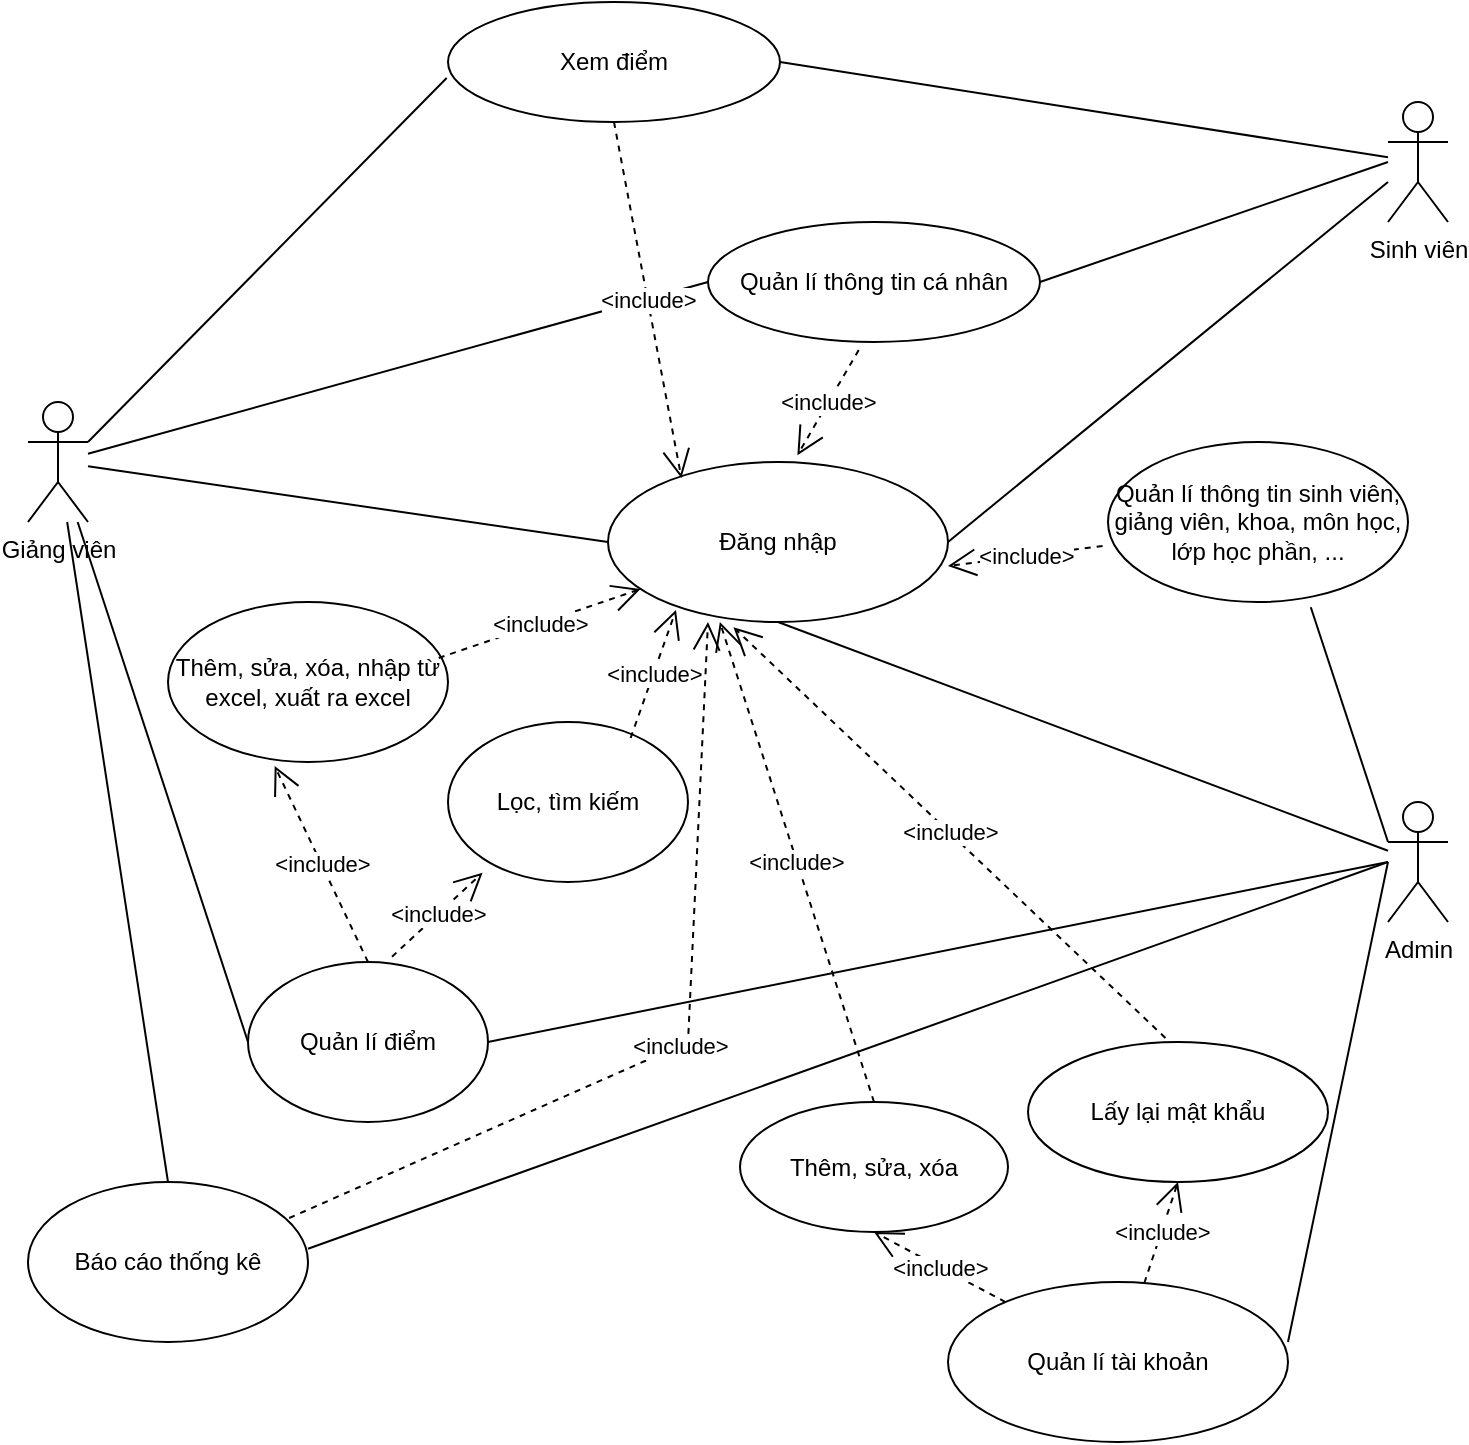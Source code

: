 <mxfile version="24.3.1" type="device">
  <diagram name="Trang-1" id="cWSqV1vZ6C-E1ESMk3x9">
    <mxGraphModel dx="794" dy="412" grid="1" gridSize="10" guides="1" tooltips="1" connect="1" arrows="1" fold="1" page="1" pageScale="1" pageWidth="827" pageHeight="1169" math="0" shadow="0">
      <root>
        <mxCell id="0" />
        <mxCell id="1" parent="0" />
        <mxCell id="8clmqegmWN9Waha5ezIj-1" value="Xem điểm" style="ellipse;whiteSpace=wrap;html=1;" parent="1" vertex="1">
          <mxGeometry x="260" y="20" width="166" height="60" as="geometry" />
        </mxCell>
        <mxCell id="8clmqegmWN9Waha5ezIj-2" value="Sinh viên" style="shape=umlActor;verticalLabelPosition=bottom;verticalAlign=top;html=1;outlineConnect=0;" parent="1" vertex="1">
          <mxGeometry x="730" y="70" width="30" height="60" as="geometry" />
        </mxCell>
        <mxCell id="8clmqegmWN9Waha5ezIj-3" value="Admin" style="shape=umlActor;verticalLabelPosition=bottom;verticalAlign=top;html=1;outlineConnect=0;" parent="1" vertex="1">
          <mxGeometry x="730" y="420" width="30" height="60" as="geometry" />
        </mxCell>
        <mxCell id="8clmqegmWN9Waha5ezIj-8" value="Giảng viên" style="shape=umlActor;verticalLabelPosition=bottom;verticalAlign=top;html=1;outlineConnect=0;" parent="1" vertex="1">
          <mxGeometry x="50" y="220" width="30" height="60" as="geometry" />
        </mxCell>
        <mxCell id="8clmqegmWN9Waha5ezIj-9" value="Quản lí thông tin cá nhân" style="ellipse;whiteSpace=wrap;html=1;" parent="1" vertex="1">
          <mxGeometry x="390" y="130" width="166" height="60" as="geometry" />
        </mxCell>
        <mxCell id="8clmqegmWN9Waha5ezIj-12" value="" style="endArrow=none;html=1;rounded=0;entryX=1;entryY=0.5;entryDx=0;entryDy=0;" parent="1" source="8clmqegmWN9Waha5ezIj-2" target="8clmqegmWN9Waha5ezIj-1" edge="1">
          <mxGeometry width="50" height="50" relative="1" as="geometry">
            <mxPoint x="380" y="240" as="sourcePoint" />
            <mxPoint x="430" y="190" as="targetPoint" />
          </mxGeometry>
        </mxCell>
        <mxCell id="8clmqegmWN9Waha5ezIj-13" value="" style="endArrow=none;html=1;rounded=0;entryX=1;entryY=0.5;entryDx=0;entryDy=0;" parent="1" target="8clmqegmWN9Waha5ezIj-9" edge="1">
          <mxGeometry width="50" height="50" relative="1" as="geometry">
            <mxPoint x="730" y="100" as="sourcePoint" />
            <mxPoint x="430" y="190" as="targetPoint" />
          </mxGeometry>
        </mxCell>
        <mxCell id="8clmqegmWN9Waha5ezIj-14" value="" style="endArrow=none;html=1;rounded=0;entryX=0;entryY=0.5;entryDx=0;entryDy=0;" parent="1" source="8clmqegmWN9Waha5ezIj-8" target="8clmqegmWN9Waha5ezIj-9" edge="1">
          <mxGeometry width="50" height="50" relative="1" as="geometry">
            <mxPoint x="380" y="240" as="sourcePoint" />
            <mxPoint x="430" y="190" as="targetPoint" />
          </mxGeometry>
        </mxCell>
        <mxCell id="8clmqegmWN9Waha5ezIj-15" value="" style="endArrow=none;html=1;rounded=0;entryX=-0.004;entryY=0.633;entryDx=0;entryDy=0;entryPerimeter=0;" parent="1" target="8clmqegmWN9Waha5ezIj-1" edge="1">
          <mxGeometry width="50" height="50" relative="1" as="geometry">
            <mxPoint x="80" y="240" as="sourcePoint" />
            <mxPoint x="430" y="190" as="targetPoint" />
          </mxGeometry>
        </mxCell>
        <mxCell id="8clmqegmWN9Waha5ezIj-16" value="Đăng nhập" style="ellipse;whiteSpace=wrap;html=1;" parent="1" vertex="1">
          <mxGeometry x="340" y="250" width="170" height="80" as="geometry" />
        </mxCell>
        <mxCell id="8clmqegmWN9Waha5ezIj-17" value="&amp;lt;include&amp;gt;" style="endArrow=open;endSize=12;dashed=1;html=1;rounded=0;exitX=0.5;exitY=1;exitDx=0;exitDy=0;entryX=0.216;entryY=0.1;entryDx=0;entryDy=0;entryPerimeter=0;" parent="1" source="8clmqegmWN9Waha5ezIj-1" target="8clmqegmWN9Waha5ezIj-16" edge="1">
          <mxGeometry width="160" relative="1" as="geometry">
            <mxPoint x="330" y="210" as="sourcePoint" />
            <mxPoint x="490" y="210" as="targetPoint" />
            <Array as="points" />
          </mxGeometry>
        </mxCell>
        <mxCell id="8clmqegmWN9Waha5ezIj-18" value="&amp;lt;include&amp;gt;" style="endArrow=open;endSize=12;dashed=1;html=1;rounded=0;entryX=0.557;entryY=-0.042;entryDx=0;entryDy=0;entryPerimeter=0;exitX=0.454;exitY=1.067;exitDx=0;exitDy=0;exitPerimeter=0;" parent="1" source="8clmqegmWN9Waha5ezIj-9" target="8clmqegmWN9Waha5ezIj-16" edge="1">
          <mxGeometry width="160" relative="1" as="geometry">
            <mxPoint x="502.102" y="190.0" as="sourcePoint" />
            <mxPoint x="414.0" y="342.66" as="targetPoint" />
          </mxGeometry>
        </mxCell>
        <mxCell id="8clmqegmWN9Waha5ezIj-19" value="" style="endArrow=none;html=1;rounded=0;entryX=0;entryY=0.5;entryDx=0;entryDy=0;" parent="1" source="8clmqegmWN9Waha5ezIj-8" target="8clmqegmWN9Waha5ezIj-16" edge="1">
          <mxGeometry width="50" height="50" relative="1" as="geometry">
            <mxPoint x="380" y="240" as="sourcePoint" />
            <mxPoint x="330" y="370" as="targetPoint" />
          </mxGeometry>
        </mxCell>
        <mxCell id="8clmqegmWN9Waha5ezIj-21" value="" style="endArrow=none;html=1;rounded=0;exitX=1;exitY=0.5;exitDx=0;exitDy=0;" parent="1" source="8clmqegmWN9Waha5ezIj-16" edge="1">
          <mxGeometry width="50" height="50" relative="1" as="geometry">
            <mxPoint x="380" y="340" as="sourcePoint" />
            <mxPoint x="730" y="110" as="targetPoint" />
          </mxGeometry>
        </mxCell>
        <mxCell id="8clmqegmWN9Waha5ezIj-22" value="" style="endArrow=none;html=1;rounded=0;entryX=0.5;entryY=1;entryDx=0;entryDy=0;" parent="1" source="8clmqegmWN9Waha5ezIj-3" target="8clmqegmWN9Waha5ezIj-16" edge="1">
          <mxGeometry width="50" height="50" relative="1" as="geometry">
            <mxPoint x="380" y="440" as="sourcePoint" />
            <mxPoint x="430" y="390" as="targetPoint" />
          </mxGeometry>
        </mxCell>
        <mxCell id="8clmqegmWN9Waha5ezIj-24" value="Quản lí tài khoản" style="ellipse;whiteSpace=wrap;html=1;" parent="1" vertex="1">
          <mxGeometry x="510" y="660" width="170" height="80" as="geometry" />
        </mxCell>
        <mxCell id="8clmqegmWN9Waha5ezIj-25" value="" style="endArrow=none;html=1;rounded=0;exitX=1;exitY=0.375;exitDx=0;exitDy=0;exitPerimeter=0;" parent="1" source="8clmqegmWN9Waha5ezIj-24" edge="1">
          <mxGeometry width="50" height="50" relative="1" as="geometry">
            <mxPoint x="380" y="540" as="sourcePoint" />
            <mxPoint x="730" y="450" as="targetPoint" />
          </mxGeometry>
        </mxCell>
        <mxCell id="8clmqegmWN9Waha5ezIj-26" value="Thêm, sửa, xóa" style="ellipse;whiteSpace=wrap;html=1;" parent="1" vertex="1">
          <mxGeometry x="406" y="570" width="134" height="65" as="geometry" />
        </mxCell>
        <mxCell id="8clmqegmWN9Waha5ezIj-27" value="Lấy lại mật khẩu" style="ellipse;whiteSpace=wrap;html=1;" parent="1" vertex="1">
          <mxGeometry x="550" y="540" width="150" height="70" as="geometry" />
        </mxCell>
        <mxCell id="8clmqegmWN9Waha5ezIj-28" value="&amp;lt;include&amp;gt;" style="endArrow=open;endSize=12;dashed=1;html=1;rounded=0;entryX=0.5;entryY=1;entryDx=0;entryDy=0;" parent="1" source="8clmqegmWN9Waha5ezIj-24" target="8clmqegmWN9Waha5ezIj-27" edge="1">
          <mxGeometry width="160" relative="1" as="geometry">
            <mxPoint x="330" y="510" as="sourcePoint" />
            <mxPoint x="490" y="510" as="targetPoint" />
          </mxGeometry>
        </mxCell>
        <mxCell id="8clmqegmWN9Waha5ezIj-30" value="&amp;lt;include&amp;gt;" style="endArrow=open;endSize=12;dashed=1;html=1;rounded=0;entryX=0.5;entryY=1;entryDx=0;entryDy=0;" parent="1" source="8clmqegmWN9Waha5ezIj-24" target="8clmqegmWN9Waha5ezIj-26" edge="1">
          <mxGeometry width="160" relative="1" as="geometry">
            <mxPoint x="330" y="510" as="sourcePoint" />
            <mxPoint x="490" y="510" as="targetPoint" />
          </mxGeometry>
        </mxCell>
        <mxCell id="8clmqegmWN9Waha5ezIj-31" value="&amp;lt;include&amp;gt;" style="endArrow=open;endSize=12;dashed=1;html=1;rounded=0;exitX=0.5;exitY=0;exitDx=0;exitDy=0;entryX=0.329;entryY=1;entryDx=0;entryDy=0;entryPerimeter=0;" parent="1" source="8clmqegmWN9Waha5ezIj-26" target="8clmqegmWN9Waha5ezIj-16" edge="1">
          <mxGeometry width="160" relative="1" as="geometry">
            <mxPoint x="330" y="510" as="sourcePoint" />
            <mxPoint x="490" y="510" as="targetPoint" />
          </mxGeometry>
        </mxCell>
        <mxCell id="8clmqegmWN9Waha5ezIj-32" value="&amp;lt;include&amp;gt;" style="endArrow=open;endSize=12;dashed=1;html=1;rounded=0;exitX=0.458;exitY=-0.029;exitDx=0;exitDy=0;exitPerimeter=0;entryX=0.369;entryY=1.033;entryDx=0;entryDy=0;entryPerimeter=0;" parent="1" source="8clmqegmWN9Waha5ezIj-27" target="8clmqegmWN9Waha5ezIj-16" edge="1">
          <mxGeometry width="160" relative="1" as="geometry">
            <mxPoint x="330" y="510" as="sourcePoint" />
            <mxPoint x="490" y="510" as="targetPoint" />
          </mxGeometry>
        </mxCell>
        <mxCell id="8clmqegmWN9Waha5ezIj-33" value="Quản lí điểm" style="ellipse;whiteSpace=wrap;html=1;" parent="1" vertex="1">
          <mxGeometry x="160" y="500" width="120" height="80" as="geometry" />
        </mxCell>
        <mxCell id="8clmqegmWN9Waha5ezIj-34" value="" style="endArrow=none;html=1;rounded=0;exitX=1;exitY=0.5;exitDx=0;exitDy=0;" parent="1" source="8clmqegmWN9Waha5ezIj-33" edge="1">
          <mxGeometry width="50" height="50" relative="1" as="geometry">
            <mxPoint x="380" y="440" as="sourcePoint" />
            <mxPoint x="730" y="450" as="targetPoint" />
          </mxGeometry>
        </mxCell>
        <mxCell id="8clmqegmWN9Waha5ezIj-35" value="" style="endArrow=none;html=1;rounded=0;exitX=0;exitY=0.5;exitDx=0;exitDy=0;" parent="1" source="8clmqegmWN9Waha5ezIj-33" target="8clmqegmWN9Waha5ezIj-8" edge="1">
          <mxGeometry width="50" height="50" relative="1" as="geometry">
            <mxPoint x="380" y="440" as="sourcePoint" />
            <mxPoint x="430" y="390" as="targetPoint" />
          </mxGeometry>
        </mxCell>
        <mxCell id="8clmqegmWN9Waha5ezIj-36" value="Thêm, sửa, xóa, nhập từ excel, xuất ra excel" style="ellipse;whiteSpace=wrap;html=1;" parent="1" vertex="1">
          <mxGeometry x="120" y="320" width="140" height="80" as="geometry" />
        </mxCell>
        <mxCell id="8clmqegmWN9Waha5ezIj-37" value="Lọc, tìm kiếm" style="ellipse;whiteSpace=wrap;html=1;" parent="1" vertex="1">
          <mxGeometry x="260" y="380" width="120" height="80" as="geometry" />
        </mxCell>
        <mxCell id="8clmqegmWN9Waha5ezIj-39" value="&amp;lt;include&amp;gt;" style="endArrow=open;endSize=12;dashed=1;html=1;rounded=0;exitX=0.6;exitY=-0.033;exitDx=0;exitDy=0;exitPerimeter=0;entryX=0.144;entryY=0.942;entryDx=0;entryDy=0;entryPerimeter=0;" parent="1" source="8clmqegmWN9Waha5ezIj-33" target="8clmqegmWN9Waha5ezIj-37" edge="1">
          <mxGeometry width="160" relative="1" as="geometry">
            <mxPoint x="330" y="410" as="sourcePoint" />
            <mxPoint x="490" y="410" as="targetPoint" />
          </mxGeometry>
        </mxCell>
        <mxCell id="8clmqegmWN9Waha5ezIj-40" value="&amp;lt;include&amp;gt;" style="endArrow=open;endSize=12;dashed=1;html=1;rounded=0;exitX=0.5;exitY=0;exitDx=0;exitDy=0;entryX=0.381;entryY=1.025;entryDx=0;entryDy=0;entryPerimeter=0;" parent="1" source="8clmqegmWN9Waha5ezIj-33" target="8clmqegmWN9Waha5ezIj-36" edge="1">
          <mxGeometry width="160" relative="1" as="geometry">
            <mxPoint x="330" y="410" as="sourcePoint" />
            <mxPoint x="490" y="410" as="targetPoint" />
          </mxGeometry>
        </mxCell>
        <mxCell id="8clmqegmWN9Waha5ezIj-41" value="&amp;lt;include&amp;gt;" style="endArrow=open;endSize=12;dashed=1;html=1;rounded=0;exitX=0.967;exitY=0.35;exitDx=0;exitDy=0;exitPerimeter=0;" parent="1" source="8clmqegmWN9Waha5ezIj-36" target="8clmqegmWN9Waha5ezIj-16" edge="1">
          <mxGeometry width="160" relative="1" as="geometry">
            <mxPoint x="330" y="410" as="sourcePoint" />
            <mxPoint x="490" y="410" as="targetPoint" />
          </mxGeometry>
        </mxCell>
        <mxCell id="8clmqegmWN9Waha5ezIj-42" value="&amp;lt;include&amp;gt;" style="endArrow=open;endSize=12;dashed=1;html=1;rounded=0;exitX=0.761;exitY=0.1;exitDx=0;exitDy=0;exitPerimeter=0;entryX=0.2;entryY=0.925;entryDx=0;entryDy=0;entryPerimeter=0;" parent="1" source="8clmqegmWN9Waha5ezIj-37" target="8clmqegmWN9Waha5ezIj-16" edge="1">
          <mxGeometry width="160" relative="1" as="geometry">
            <mxPoint x="330" y="410" as="sourcePoint" />
            <mxPoint x="490" y="410" as="targetPoint" />
          </mxGeometry>
        </mxCell>
        <mxCell id="8clmqegmWN9Waha5ezIj-43" value="Quản lí thông tin&lt;span style=&quot;background-color: initial;&quot;&gt;&amp;nbsp;sinh viên, giảng viên, khoa, môn học, lớp học phần, ...&lt;/span&gt;" style="ellipse;whiteSpace=wrap;html=1;" parent="1" vertex="1">
          <mxGeometry x="590" y="240" width="150" height="80" as="geometry" />
        </mxCell>
        <mxCell id="8clmqegmWN9Waha5ezIj-45" value="" style="endArrow=none;html=1;rounded=0;entryX=0.676;entryY=1.033;entryDx=0;entryDy=0;entryPerimeter=0;exitX=0;exitY=0.333;exitDx=0;exitDy=0;exitPerimeter=0;" parent="1" source="8clmqegmWN9Waha5ezIj-3" target="8clmqegmWN9Waha5ezIj-43" edge="1">
          <mxGeometry width="50" height="50" relative="1" as="geometry">
            <mxPoint x="380" y="340" as="sourcePoint" />
            <mxPoint x="430" y="290" as="targetPoint" />
          </mxGeometry>
        </mxCell>
        <mxCell id="8clmqegmWN9Waha5ezIj-46" value="&amp;lt;include&amp;gt;" style="endArrow=open;endSize=12;dashed=1;html=1;rounded=0;entryX=1;entryY=0.65;entryDx=0;entryDy=0;entryPerimeter=0;exitX=-0.018;exitY=0.65;exitDx=0;exitDy=0;exitPerimeter=0;" parent="1" source="8clmqegmWN9Waha5ezIj-43" target="8clmqegmWN9Waha5ezIj-16" edge="1">
          <mxGeometry width="160" relative="1" as="geometry">
            <mxPoint x="330" y="310" as="sourcePoint" />
            <mxPoint x="490" y="310" as="targetPoint" />
          </mxGeometry>
        </mxCell>
        <mxCell id="8clmqegmWN9Waha5ezIj-47" value="Báo cáo thống kê" style="ellipse;whiteSpace=wrap;html=1;" parent="1" vertex="1">
          <mxGeometry x="50" y="610" width="140" height="80" as="geometry" />
        </mxCell>
        <mxCell id="8clmqegmWN9Waha5ezIj-48" value="" style="endArrow=none;html=1;rounded=0;exitX=1;exitY=0.417;exitDx=0;exitDy=0;exitPerimeter=0;" parent="1" source="8clmqegmWN9Waha5ezIj-47" edge="1">
          <mxGeometry width="50" height="50" relative="1" as="geometry">
            <mxPoint x="380" y="640" as="sourcePoint" />
            <mxPoint x="730" y="450" as="targetPoint" />
          </mxGeometry>
        </mxCell>
        <mxCell id="8clmqegmWN9Waha5ezIj-49" value="" style="endArrow=none;html=1;rounded=0;exitX=0.5;exitY=0;exitDx=0;exitDy=0;" parent="1" source="8clmqegmWN9Waha5ezIj-47" target="8clmqegmWN9Waha5ezIj-8" edge="1">
          <mxGeometry width="50" height="50" relative="1" as="geometry">
            <mxPoint x="380" y="640" as="sourcePoint" />
            <mxPoint x="430" y="590" as="targetPoint" />
          </mxGeometry>
        </mxCell>
        <mxCell id="8clmqegmWN9Waha5ezIj-50" value="&amp;lt;include&amp;gt;" style="endArrow=open;endSize=12;dashed=1;html=1;rounded=0;exitX=0.933;exitY=0.225;exitDx=0;exitDy=0;exitPerimeter=0;" parent="1" source="8clmqegmWN9Waha5ezIj-47" edge="1">
          <mxGeometry width="160" relative="1" as="geometry">
            <mxPoint x="330" y="510" as="sourcePoint" />
            <mxPoint x="390" y="330" as="targetPoint" />
            <Array as="points">
              <mxPoint x="380" y="540" />
            </Array>
          </mxGeometry>
        </mxCell>
      </root>
    </mxGraphModel>
  </diagram>
</mxfile>
